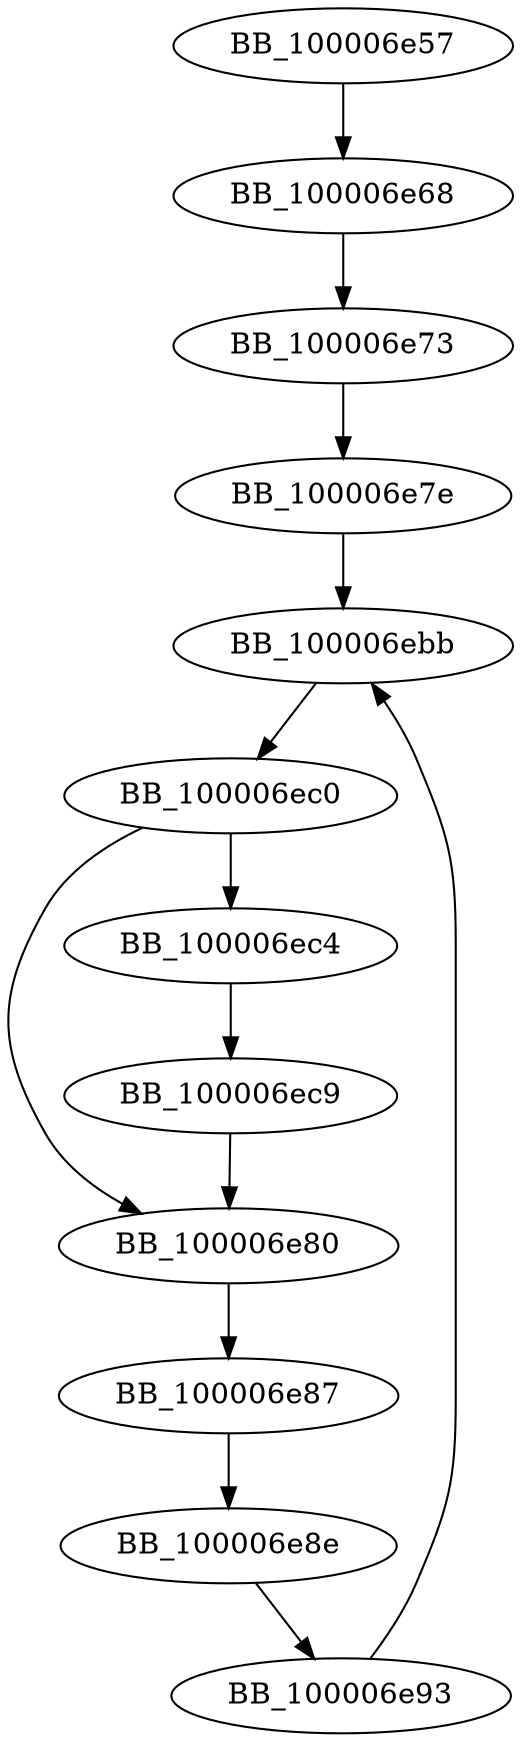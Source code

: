 DiGraph _main{
BB_100006e57->BB_100006e68
BB_100006e68->BB_100006e73
BB_100006e73->BB_100006e7e
BB_100006e7e->BB_100006ebb
BB_100006e80->BB_100006e87
BB_100006e87->BB_100006e8e
BB_100006e8e->BB_100006e93
BB_100006e93->BB_100006ebb
BB_100006ebb->BB_100006ec0
BB_100006ec0->BB_100006e80
BB_100006ec0->BB_100006ec4
BB_100006ec4->BB_100006ec9
BB_100006ec9->BB_100006e80
}
